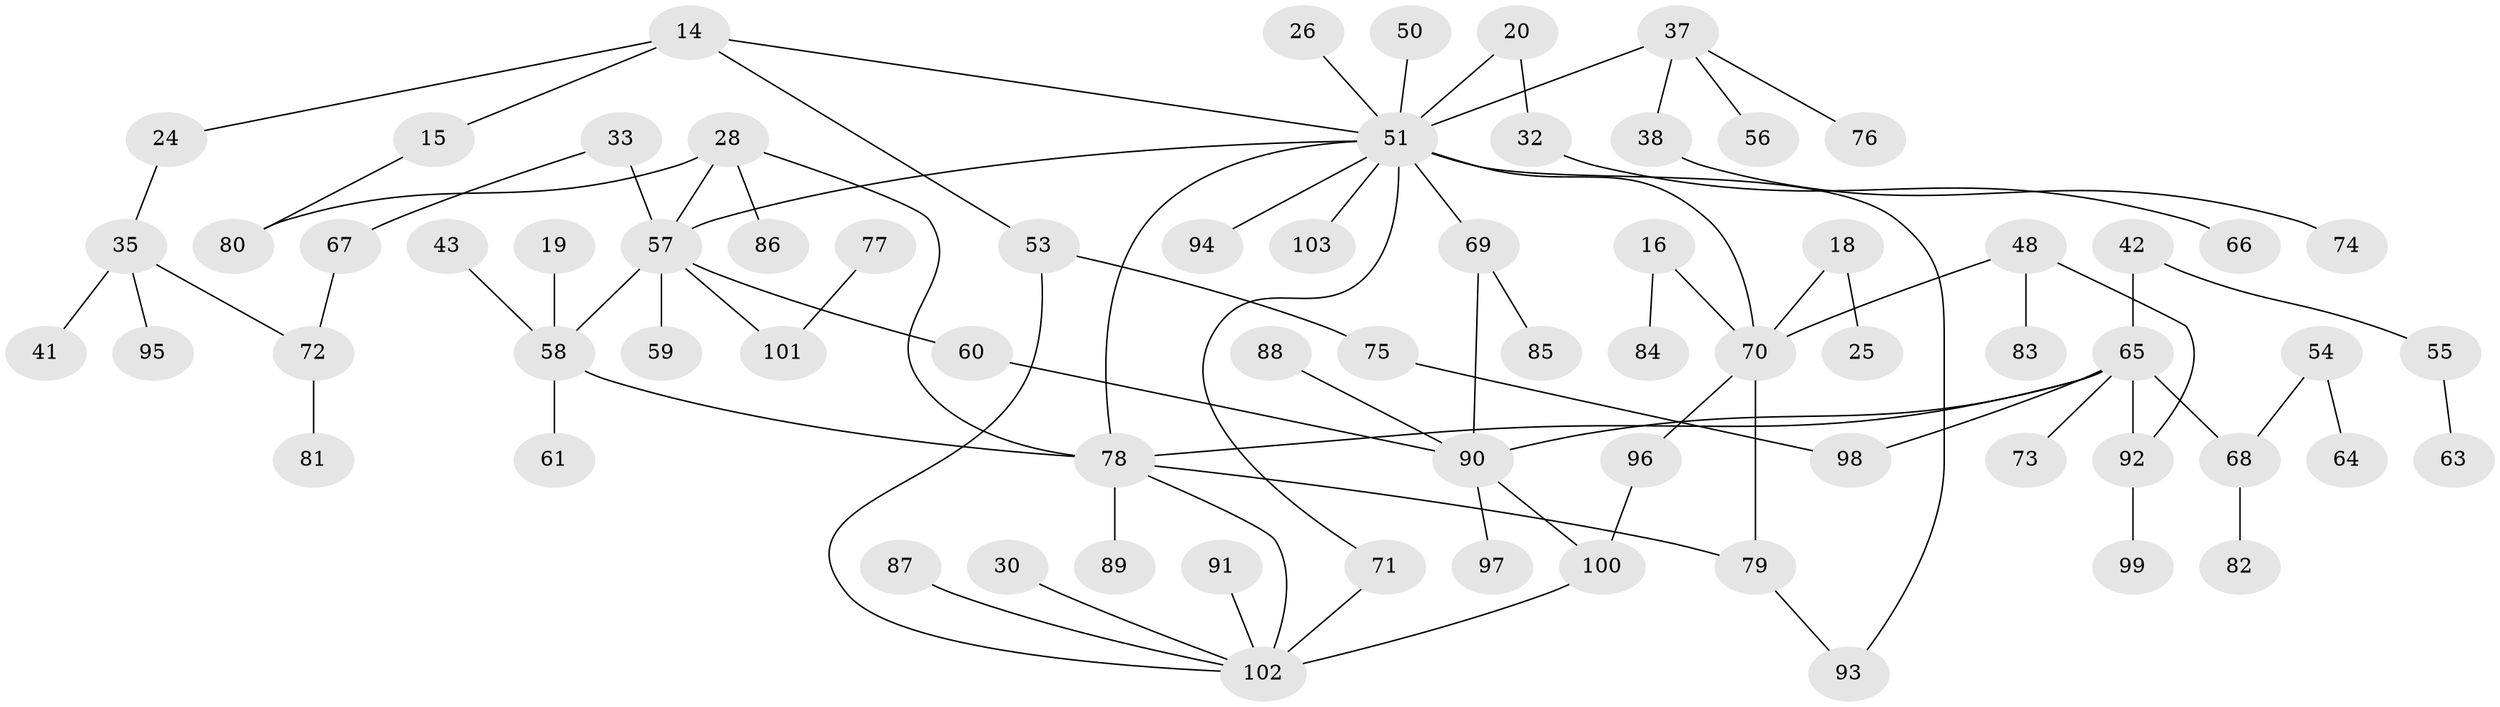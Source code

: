 // original degree distribution, {7: 0.019417475728155338, 4: 0.10679611650485436, 3: 0.17475728155339806, 5: 0.038834951456310676, 1: 0.34951456310679613, 2: 0.2912621359223301, 6: 0.019417475728155338}
// Generated by graph-tools (version 1.1) at 2025/45/03/04/25 21:45:50]
// undirected, 72 vertices, 85 edges
graph export_dot {
graph [start="1"]
  node [color=gray90,style=filled];
  14;
  15;
  16;
  18;
  19;
  20;
  24;
  25;
  26;
  28;
  30;
  32;
  33;
  35;
  37;
  38;
  41;
  42;
  43;
  48 [super="+39"];
  50;
  51 [super="+2+5+3+6+4+7"];
  53 [super="+52"];
  54;
  55;
  56;
  57 [super="+22+10"];
  58 [super="+27+17"];
  59;
  60;
  61;
  63;
  64;
  65 [super="+9"];
  66;
  67;
  68 [super="+11+47"];
  69;
  70 [super="+21"];
  71 [super="+49"];
  72 [super="+44"];
  73;
  74;
  75;
  76;
  77;
  78 [super="+29"];
  79;
  80;
  81;
  82;
  83;
  84;
  85;
  86;
  87;
  88;
  89;
  90 [super="+45"];
  91;
  92;
  93;
  94;
  95;
  96;
  97;
  98;
  99;
  100;
  101 [super="+40"];
  102 [super="+13+62"];
  103;
  14 -- 15;
  14 -- 24;
  14 -- 51;
  14 -- 53;
  15 -- 80;
  16 -- 84;
  16 -- 70;
  18 -- 25;
  18 -- 70;
  19 -- 58;
  20 -- 32;
  20 -- 51;
  24 -- 35;
  26 -- 51;
  28 -- 78;
  28 -- 80;
  28 -- 86;
  28 -- 57;
  30 -- 102;
  32 -- 66;
  33 -- 67;
  33 -- 57;
  35 -- 41;
  35 -- 95;
  35 -- 72;
  37 -- 38;
  37 -- 56;
  37 -- 76;
  37 -- 51;
  38 -- 74;
  42 -- 55;
  42 -- 65;
  43 -- 58;
  48 -- 83;
  48 -- 92;
  48 -- 70;
  50 -- 51;
  51 -- 94;
  51 -- 103;
  51 -- 93;
  51 -- 69;
  51 -- 70 [weight=2];
  51 -- 78;
  51 -- 57 [weight=2];
  51 -- 71;
  53 -- 75;
  53 -- 102;
  54 -- 64;
  54 -- 68;
  55 -- 63;
  57 -- 60;
  57 -- 59;
  57 -- 58;
  57 -- 101;
  58 -- 61;
  58 -- 78;
  60 -- 90;
  65 -- 73;
  65 -- 92;
  65 -- 98;
  65 -- 68 [weight=2];
  65 -- 78;
  65 -- 90;
  67 -- 72;
  68 -- 82;
  69 -- 85;
  69 -- 90;
  70 -- 96;
  70 -- 79;
  71 -- 102;
  72 -- 81;
  75 -- 98;
  77 -- 101;
  78 -- 79;
  78 -- 102 [weight=2];
  78 -- 89;
  79 -- 93;
  87 -- 102;
  88 -- 90;
  90 -- 97;
  90 -- 100;
  91 -- 102;
  92 -- 99;
  96 -- 100;
  100 -- 102;
}
